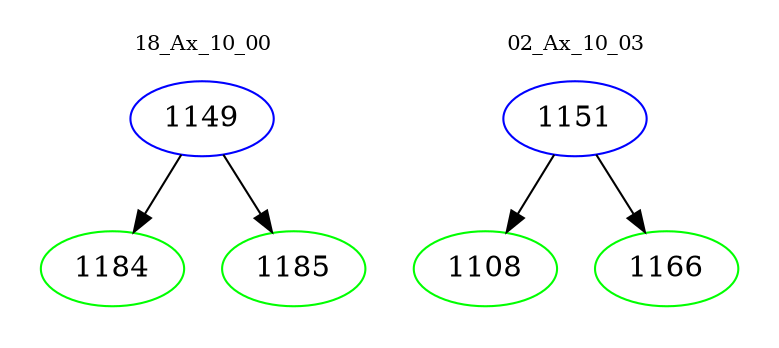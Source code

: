 digraph{
subgraph cluster_0 {
color = white
label = "18_Ax_10_00";
fontsize=10;
T0_1149 [label="1149", color="blue"]
T0_1149 -> T0_1184 [color="black"]
T0_1184 [label="1184", color="green"]
T0_1149 -> T0_1185 [color="black"]
T0_1185 [label="1185", color="green"]
}
subgraph cluster_1 {
color = white
label = "02_Ax_10_03";
fontsize=10;
T1_1151 [label="1151", color="blue"]
T1_1151 -> T1_1108 [color="black"]
T1_1108 [label="1108", color="green"]
T1_1151 -> T1_1166 [color="black"]
T1_1166 [label="1166", color="green"]
}
}
